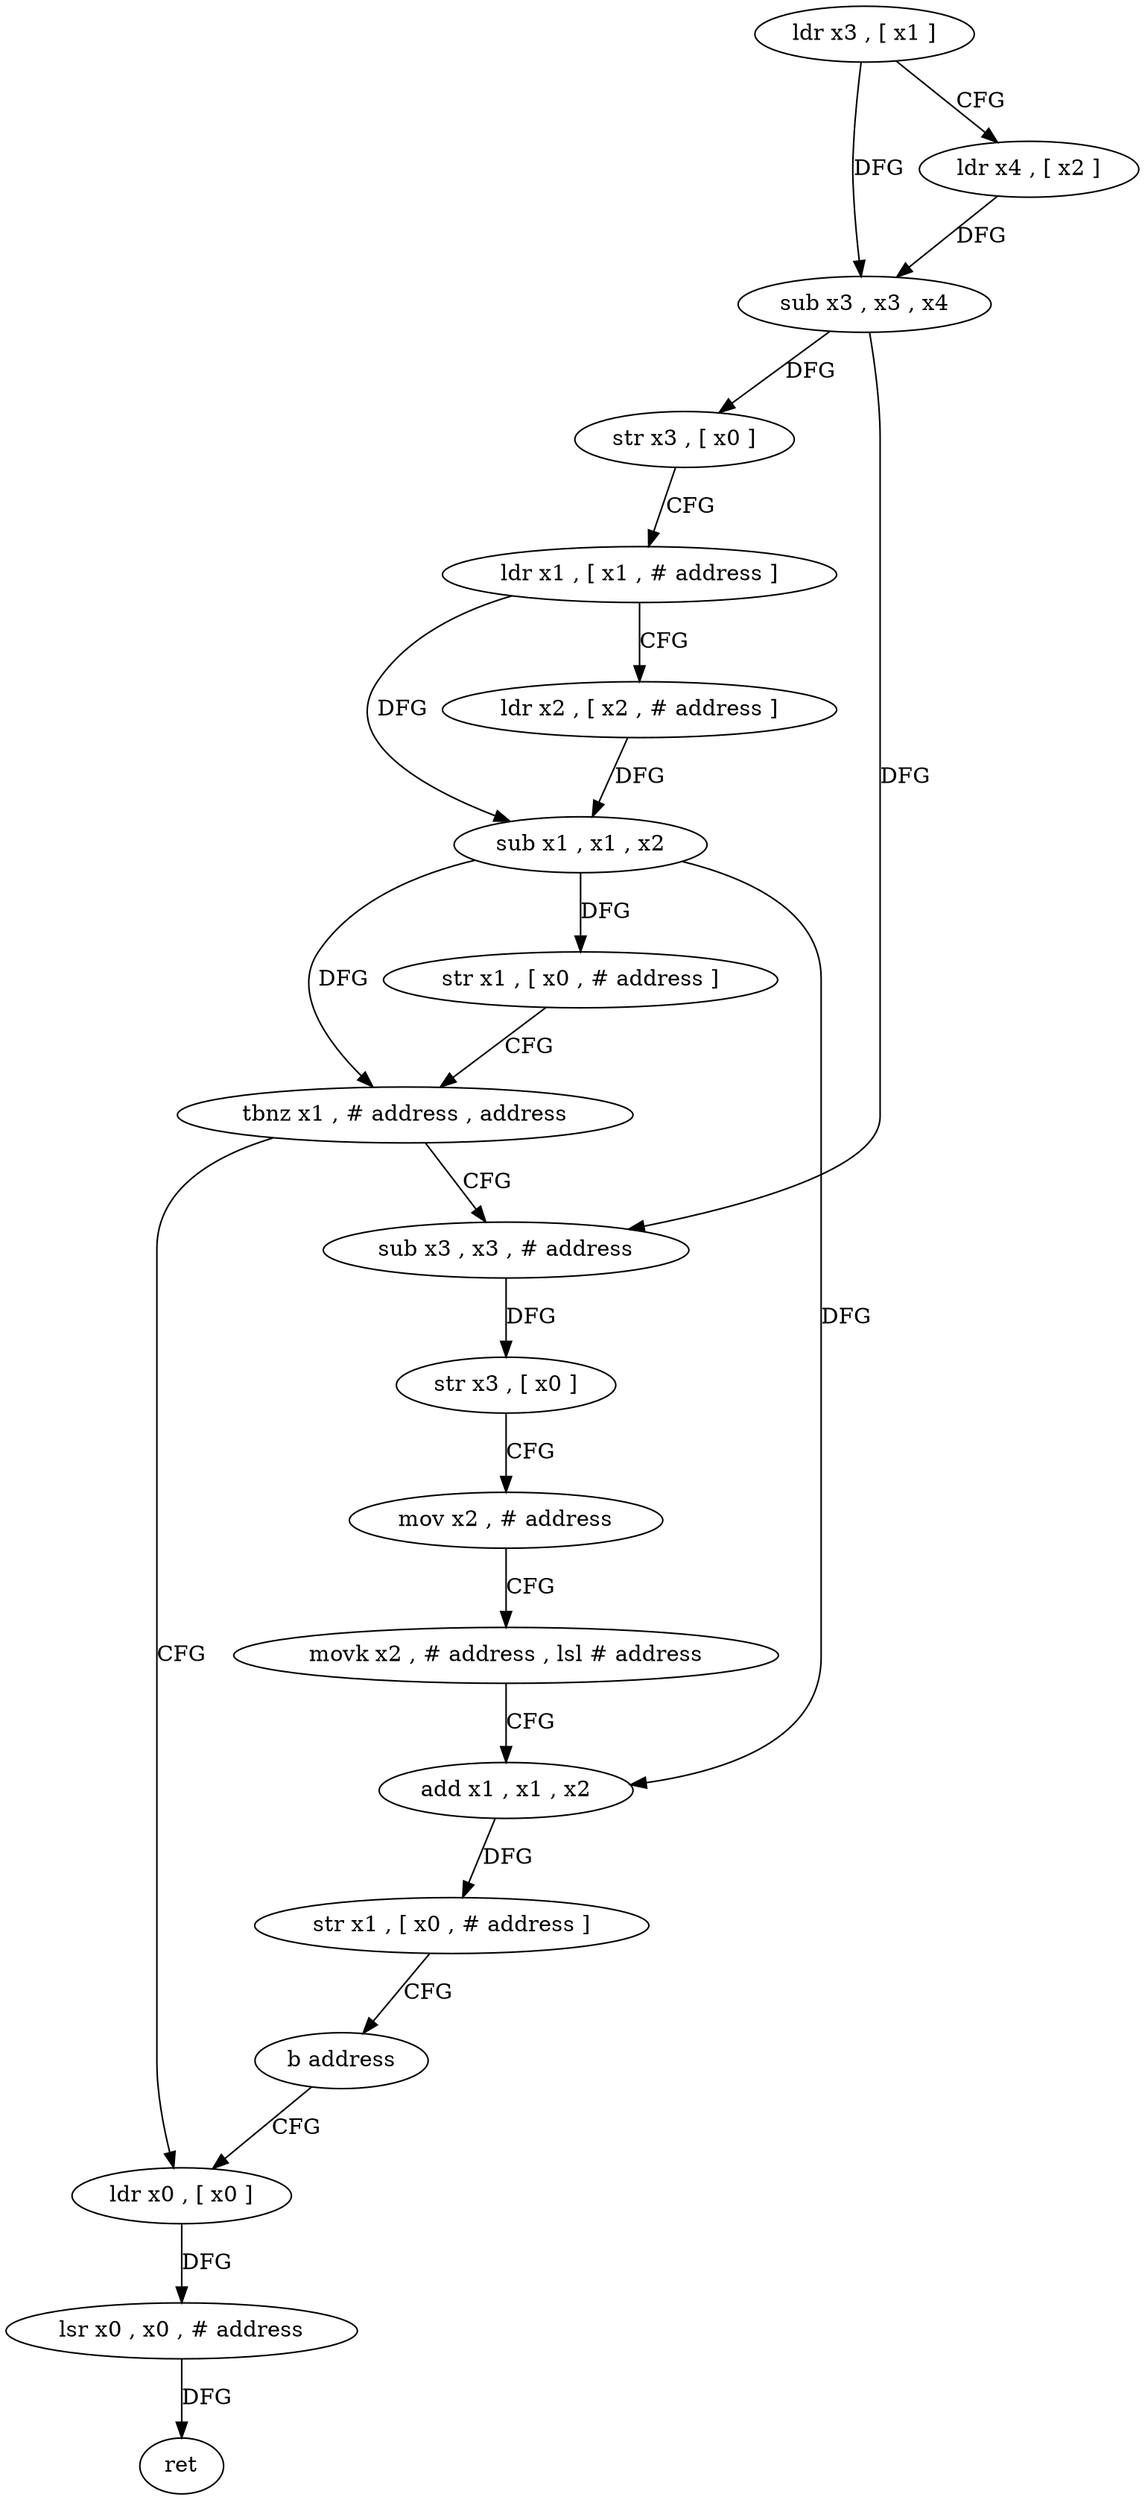 digraph "func" {
"83084" [label = "ldr x3 , [ x1 ]" ]
"83088" [label = "ldr x4 , [ x2 ]" ]
"83092" [label = "sub x3 , x3 , x4" ]
"83096" [label = "str x3 , [ x0 ]" ]
"83100" [label = "ldr x1 , [ x1 , # address ]" ]
"83104" [label = "ldr x2 , [ x2 , # address ]" ]
"83108" [label = "sub x1 , x1 , x2" ]
"83112" [label = "str x1 , [ x0 , # address ]" ]
"83116" [label = "tbnz x1 , # address , address" ]
"83132" [label = "sub x3 , x3 , # address" ]
"83120" [label = "ldr x0 , [ x0 ]" ]
"83136" [label = "str x3 , [ x0 ]" ]
"83140" [label = "mov x2 , # address" ]
"83144" [label = "movk x2 , # address , lsl # address" ]
"83148" [label = "add x1 , x1 , x2" ]
"83152" [label = "str x1 , [ x0 , # address ]" ]
"83156" [label = "b address" ]
"83124" [label = "lsr x0 , x0 , # address" ]
"83128" [label = "ret" ]
"83084" -> "83088" [ label = "CFG" ]
"83084" -> "83092" [ label = "DFG" ]
"83088" -> "83092" [ label = "DFG" ]
"83092" -> "83096" [ label = "DFG" ]
"83092" -> "83132" [ label = "DFG" ]
"83096" -> "83100" [ label = "CFG" ]
"83100" -> "83104" [ label = "CFG" ]
"83100" -> "83108" [ label = "DFG" ]
"83104" -> "83108" [ label = "DFG" ]
"83108" -> "83112" [ label = "DFG" ]
"83108" -> "83116" [ label = "DFG" ]
"83108" -> "83148" [ label = "DFG" ]
"83112" -> "83116" [ label = "CFG" ]
"83116" -> "83132" [ label = "CFG" ]
"83116" -> "83120" [ label = "CFG" ]
"83132" -> "83136" [ label = "DFG" ]
"83120" -> "83124" [ label = "DFG" ]
"83136" -> "83140" [ label = "CFG" ]
"83140" -> "83144" [ label = "CFG" ]
"83144" -> "83148" [ label = "CFG" ]
"83148" -> "83152" [ label = "DFG" ]
"83152" -> "83156" [ label = "CFG" ]
"83156" -> "83120" [ label = "CFG" ]
"83124" -> "83128" [ label = "DFG" ]
}
